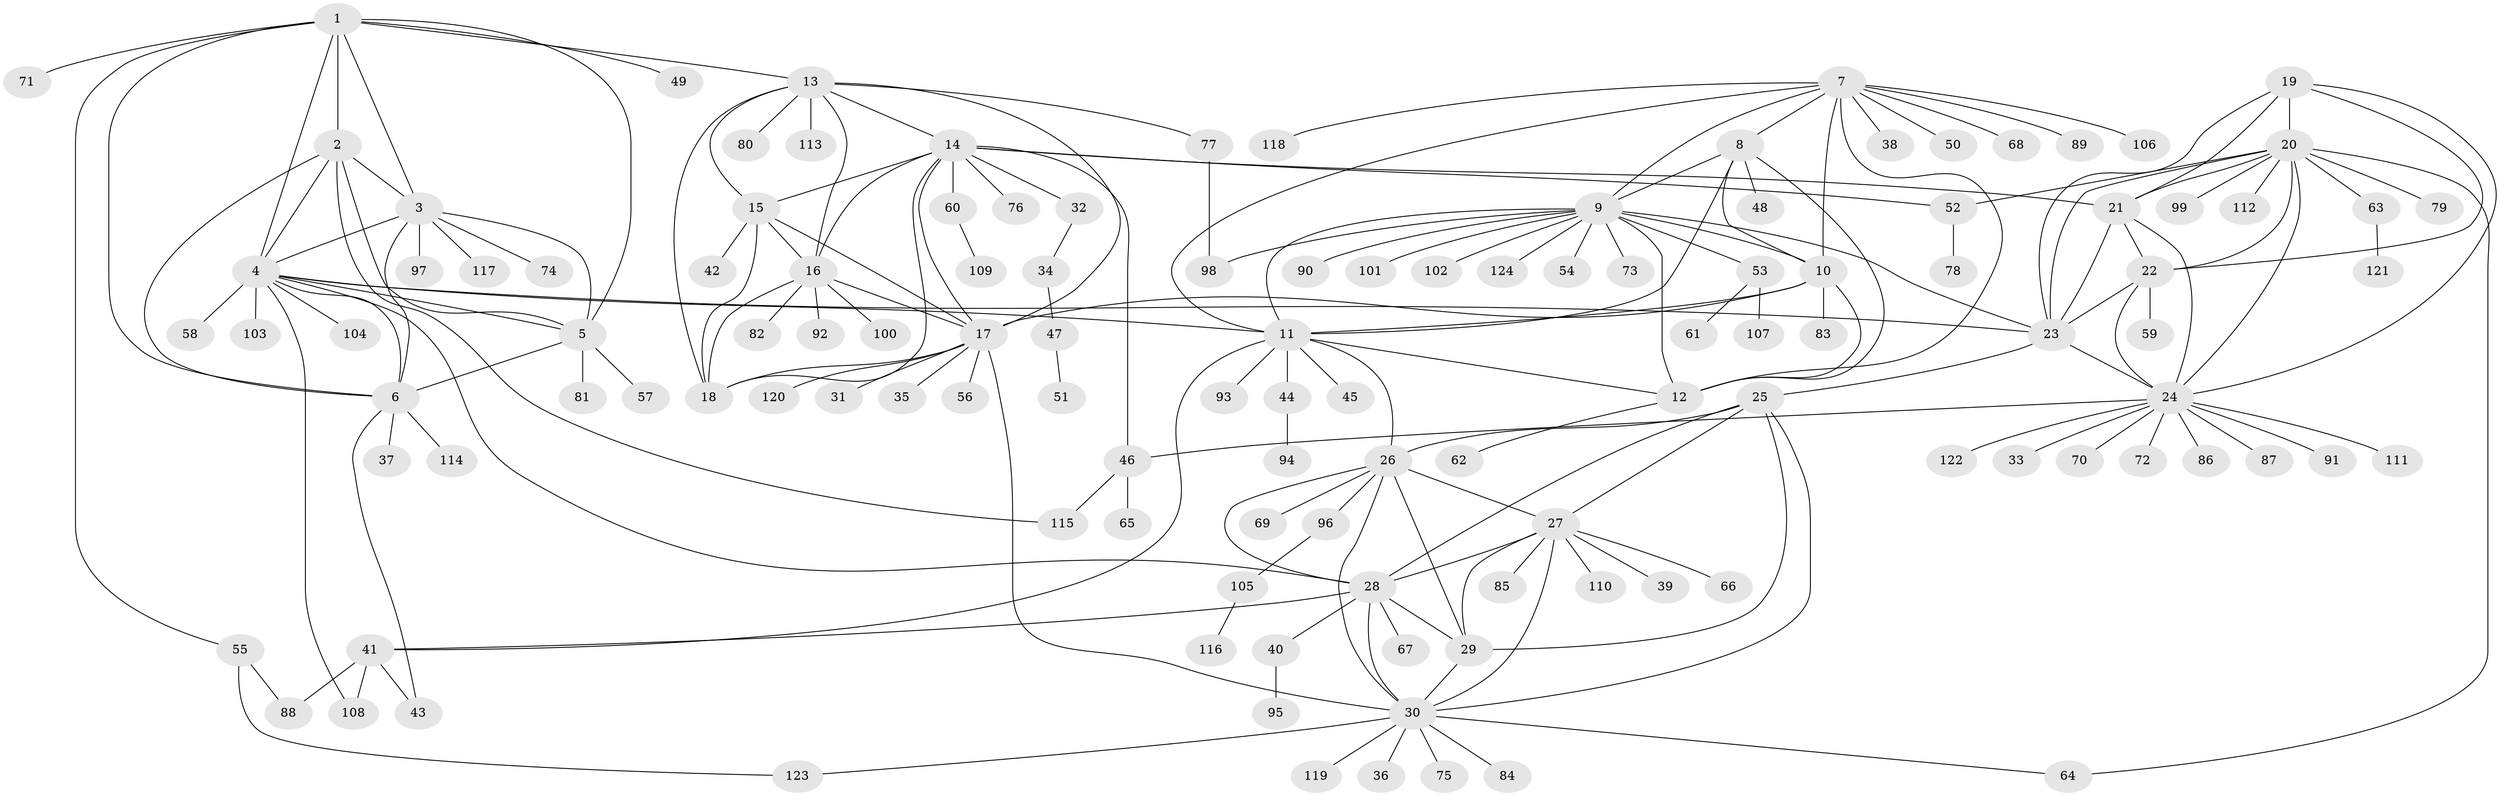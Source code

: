 // coarse degree distribution, {8: 0.041666666666666664, 6: 0.03125, 7: 0.03125, 11: 0.03125, 9: 0.010416666666666666, 13: 0.020833333333333332, 5: 0.041666666666666664, 4: 0.03125, 10: 0.03125, 3: 0.020833333333333332, 1: 0.59375, 2: 0.11458333333333333}
// Generated by graph-tools (version 1.1) at 2025/42/03/06/25 10:42:13]
// undirected, 124 vertices, 189 edges
graph export_dot {
graph [start="1"]
  node [color=gray90,style=filled];
  1;
  2;
  3;
  4;
  5;
  6;
  7;
  8;
  9;
  10;
  11;
  12;
  13;
  14;
  15;
  16;
  17;
  18;
  19;
  20;
  21;
  22;
  23;
  24;
  25;
  26;
  27;
  28;
  29;
  30;
  31;
  32;
  33;
  34;
  35;
  36;
  37;
  38;
  39;
  40;
  41;
  42;
  43;
  44;
  45;
  46;
  47;
  48;
  49;
  50;
  51;
  52;
  53;
  54;
  55;
  56;
  57;
  58;
  59;
  60;
  61;
  62;
  63;
  64;
  65;
  66;
  67;
  68;
  69;
  70;
  71;
  72;
  73;
  74;
  75;
  76;
  77;
  78;
  79;
  80;
  81;
  82;
  83;
  84;
  85;
  86;
  87;
  88;
  89;
  90;
  91;
  92;
  93;
  94;
  95;
  96;
  97;
  98;
  99;
  100;
  101;
  102;
  103;
  104;
  105;
  106;
  107;
  108;
  109;
  110;
  111;
  112;
  113;
  114;
  115;
  116;
  117;
  118;
  119;
  120;
  121;
  122;
  123;
  124;
  1 -- 2;
  1 -- 3;
  1 -- 4;
  1 -- 5;
  1 -- 6;
  1 -- 13;
  1 -- 49;
  1 -- 55;
  1 -- 71;
  2 -- 3;
  2 -- 4;
  2 -- 5;
  2 -- 6;
  2 -- 115;
  3 -- 4;
  3 -- 5;
  3 -- 6;
  3 -- 74;
  3 -- 97;
  3 -- 117;
  4 -- 5;
  4 -- 6;
  4 -- 11;
  4 -- 23;
  4 -- 28;
  4 -- 58;
  4 -- 103;
  4 -- 104;
  4 -- 108;
  5 -- 6;
  5 -- 57;
  5 -- 81;
  6 -- 37;
  6 -- 43;
  6 -- 114;
  7 -- 8;
  7 -- 9;
  7 -- 10;
  7 -- 11;
  7 -- 12;
  7 -- 38;
  7 -- 50;
  7 -- 68;
  7 -- 89;
  7 -- 106;
  7 -- 118;
  8 -- 9;
  8 -- 10;
  8 -- 11;
  8 -- 12;
  8 -- 48;
  9 -- 10;
  9 -- 11;
  9 -- 12;
  9 -- 23;
  9 -- 53;
  9 -- 54;
  9 -- 73;
  9 -- 90;
  9 -- 98;
  9 -- 101;
  9 -- 102;
  9 -- 124;
  10 -- 11;
  10 -- 12;
  10 -- 17;
  10 -- 83;
  11 -- 12;
  11 -- 26;
  11 -- 41;
  11 -- 44;
  11 -- 45;
  11 -- 93;
  12 -- 62;
  13 -- 14;
  13 -- 15;
  13 -- 16;
  13 -- 17;
  13 -- 18;
  13 -- 77;
  13 -- 80;
  13 -- 113;
  14 -- 15;
  14 -- 16;
  14 -- 17;
  14 -- 18;
  14 -- 21;
  14 -- 32;
  14 -- 46;
  14 -- 52;
  14 -- 60;
  14 -- 76;
  15 -- 16;
  15 -- 17;
  15 -- 18;
  15 -- 42;
  16 -- 17;
  16 -- 18;
  16 -- 82;
  16 -- 92;
  16 -- 100;
  17 -- 18;
  17 -- 30;
  17 -- 31;
  17 -- 35;
  17 -- 56;
  17 -- 120;
  19 -- 20;
  19 -- 21;
  19 -- 22;
  19 -- 23;
  19 -- 24;
  20 -- 21;
  20 -- 22;
  20 -- 23;
  20 -- 24;
  20 -- 52;
  20 -- 63;
  20 -- 64;
  20 -- 79;
  20 -- 99;
  20 -- 112;
  21 -- 22;
  21 -- 23;
  21 -- 24;
  22 -- 23;
  22 -- 24;
  22 -- 59;
  23 -- 24;
  23 -- 25;
  24 -- 33;
  24 -- 46;
  24 -- 70;
  24 -- 72;
  24 -- 86;
  24 -- 87;
  24 -- 91;
  24 -- 111;
  24 -- 122;
  25 -- 26;
  25 -- 27;
  25 -- 28;
  25 -- 29;
  25 -- 30;
  26 -- 27;
  26 -- 28;
  26 -- 29;
  26 -- 30;
  26 -- 69;
  26 -- 96;
  27 -- 28;
  27 -- 29;
  27 -- 30;
  27 -- 39;
  27 -- 66;
  27 -- 85;
  27 -- 110;
  28 -- 29;
  28 -- 30;
  28 -- 40;
  28 -- 41;
  28 -- 67;
  29 -- 30;
  30 -- 36;
  30 -- 64;
  30 -- 75;
  30 -- 84;
  30 -- 119;
  30 -- 123;
  32 -- 34;
  34 -- 47;
  40 -- 95;
  41 -- 43;
  41 -- 88;
  41 -- 108;
  44 -- 94;
  46 -- 65;
  46 -- 115;
  47 -- 51;
  52 -- 78;
  53 -- 61;
  53 -- 107;
  55 -- 88;
  55 -- 123;
  60 -- 109;
  63 -- 121;
  77 -- 98;
  96 -- 105;
  105 -- 116;
}
